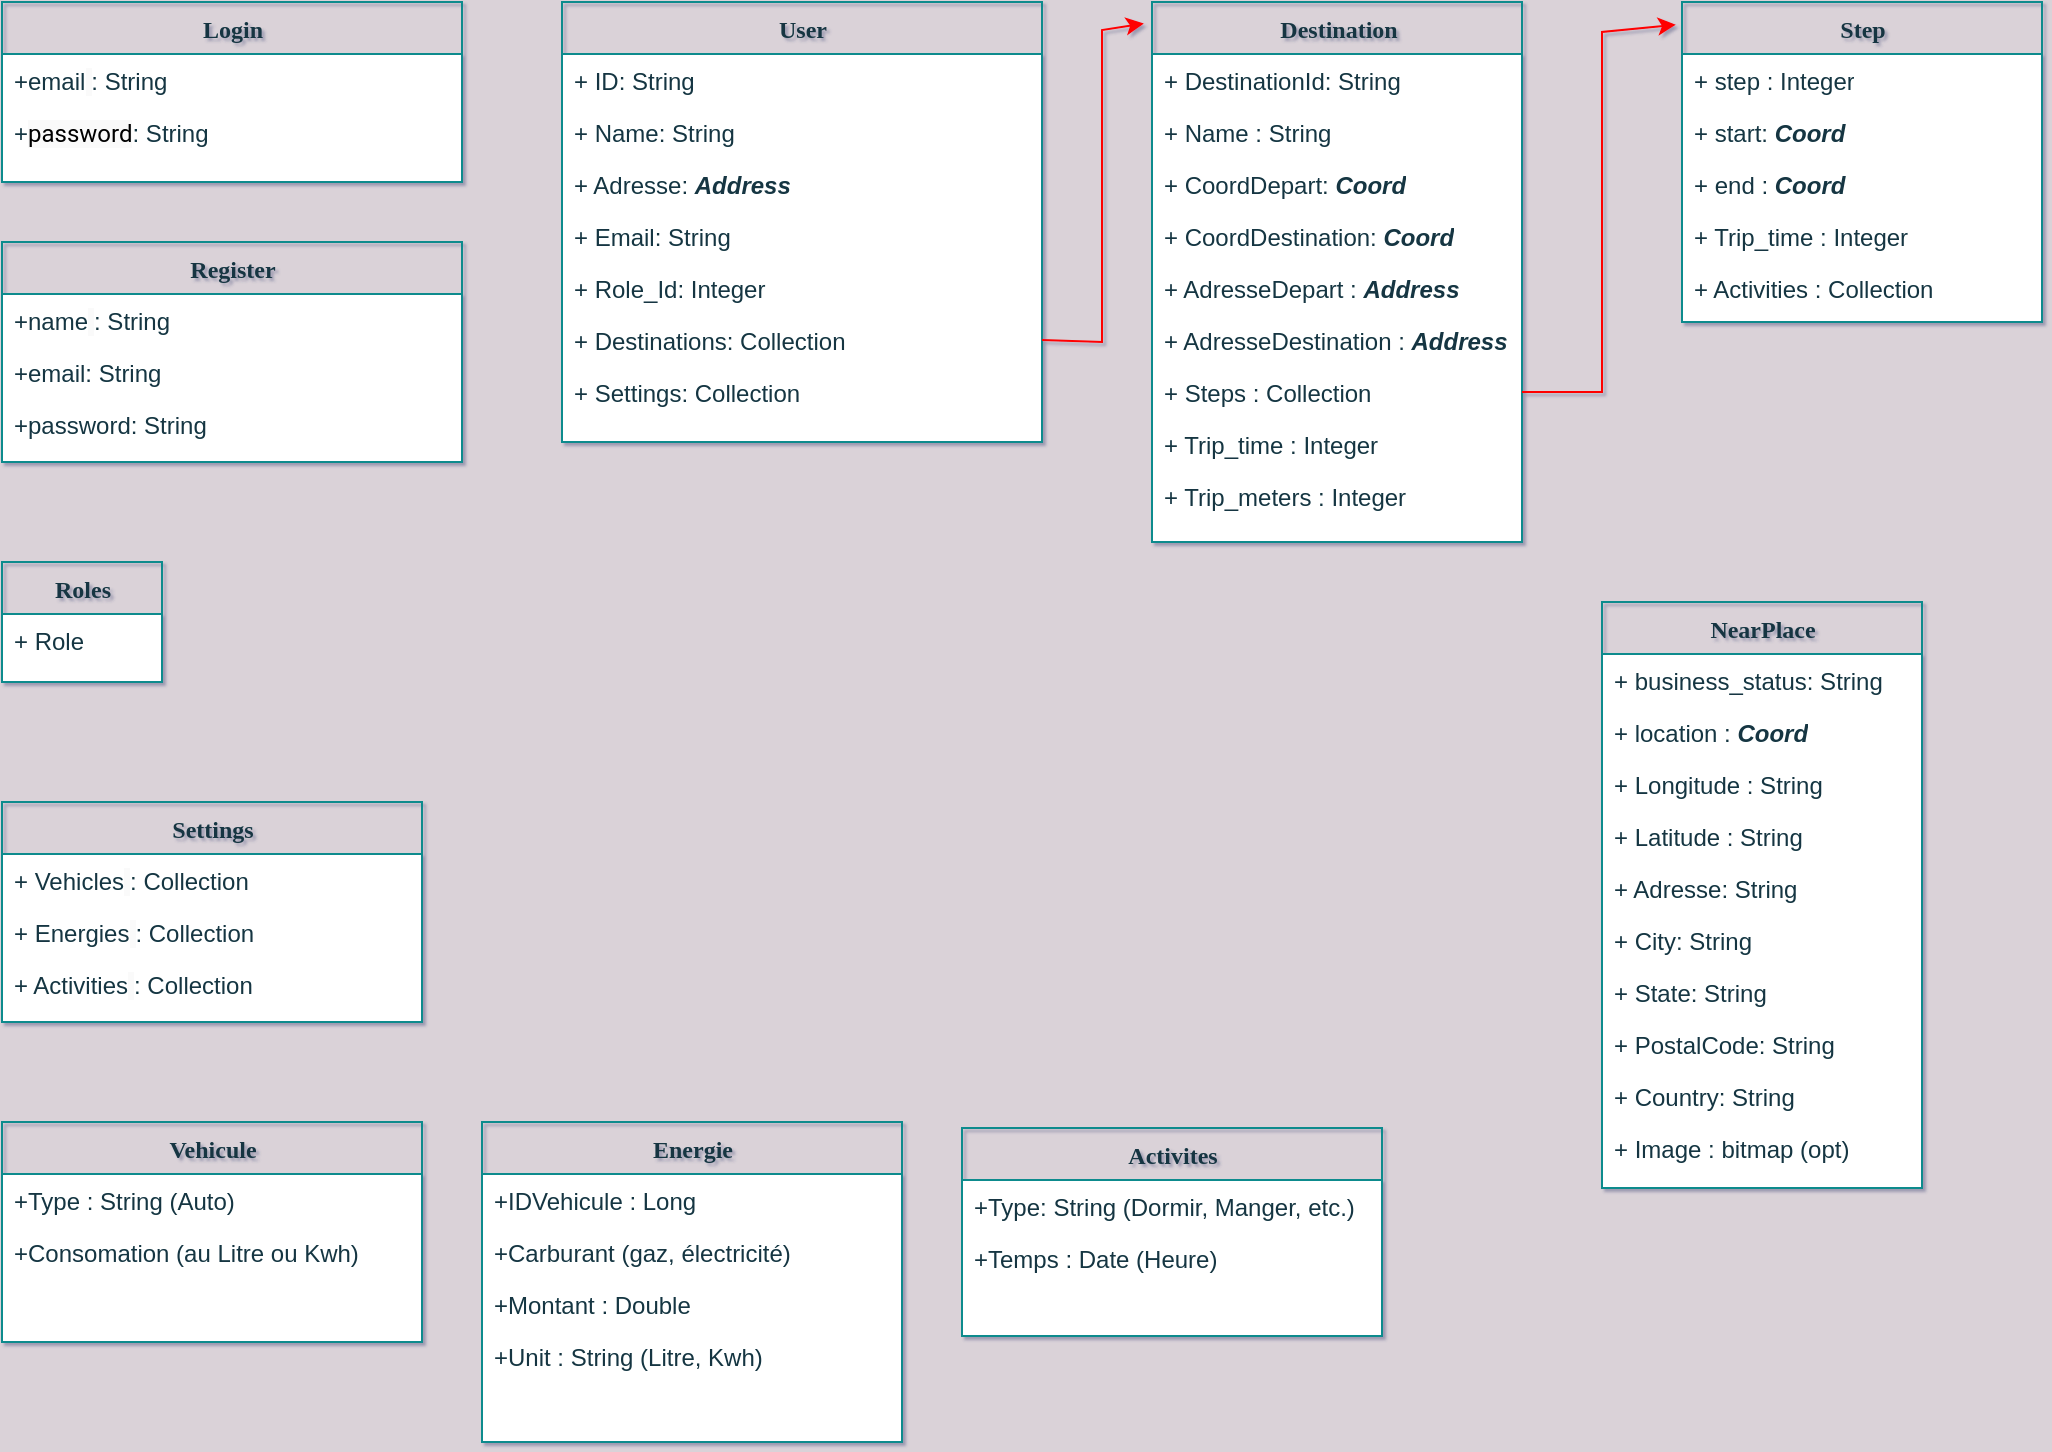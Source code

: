 <mxfile version="20.3.0" type="device"><diagram name="Page-1" id="a7904f86-f2b4-8e86-fa97-74104820619b"><mxGraphModel dx="1422" dy="857" grid="1" gridSize="10" guides="1" tooltips="1" connect="1" arrows="1" fold="1" page="1" pageScale="1" pageWidth="1100" pageHeight="850" background="#DAD2D8" math="0" shadow="1"><root><mxCell id="0"/><mxCell id="1" parent="0"/><mxCell id="g_OyTJ-l46-evuJHvpNW-15" value="Register" style="swimlane;html=1;fontStyle=1;align=center;verticalAlign=top;childLayout=stackLayout;horizontal=1;startSize=26;horizontalStack=0;resizeParent=1;resizeLast=0;collapsible=1;marginBottom=0;swimlaneFillColor=#ffffff;rounded=0;shadow=0;comic=0;labelBackgroundColor=none;strokeWidth=1;fillColor=none;fontFamily=Verdana;fontSize=12;strokeColor=#0F8B8D;fontColor=#143642;" parent="1" vertex="1"><mxGeometry x="40" y="160" width="230" height="110" as="geometry"><mxRectangle x="40" y="120" width="110" height="30" as="alternateBounds"/></mxGeometry></mxCell><mxCell id="g_OyTJ-l46-evuJHvpNW-16" value="+name&lt;span style=&quot;color: rgba(0, 0, 0, 0.87); font-family: Roboto, &amp;quot;Helvetica Neue&amp;quot;, sans-serif; background-color: rgb(250, 250, 250);&quot;&gt;&amp;nbsp;&lt;/span&gt;: String" style="text;html=1;strokeColor=none;fillColor=none;align=left;verticalAlign=top;spacingLeft=4;spacingRight=4;whiteSpace=wrap;overflow=hidden;rotatable=0;points=[[0,0.5],[1,0.5]];portConstraint=eastwest;fontColor=#143642;" parent="g_OyTJ-l46-evuJHvpNW-15" vertex="1"><mxGeometry y="26" width="230" height="26" as="geometry"/></mxCell><mxCell id="g_OyTJ-l46-evuJHvpNW-18" value="+email: String" style="text;html=1;strokeColor=none;fillColor=none;align=left;verticalAlign=top;spacingLeft=4;spacingRight=4;whiteSpace=wrap;overflow=hidden;rotatable=0;points=[[0,0.5],[1,0.5]];portConstraint=eastwest;fontColor=#143642;" parent="g_OyTJ-l46-evuJHvpNW-15" vertex="1"><mxGeometry y="52" width="230" height="26" as="geometry"/></mxCell><mxCell id="g_OyTJ-l46-evuJHvpNW-17" value="+password: String" style="text;html=1;strokeColor=none;fillColor=none;align=left;verticalAlign=top;spacingLeft=4;spacingRight=4;whiteSpace=wrap;overflow=hidden;rotatable=0;points=[[0,0.5],[1,0.5]];portConstraint=eastwest;fontColor=#143642;" parent="g_OyTJ-l46-evuJHvpNW-15" vertex="1"><mxGeometry y="78" width="230" height="26" as="geometry"/></mxCell><mxCell id="g_OyTJ-l46-evuJHvpNW-21" value="User" style="swimlane;html=1;fontStyle=1;align=center;verticalAlign=top;childLayout=stackLayout;horizontal=1;startSize=26;horizontalStack=0;resizeParent=1;resizeLast=0;collapsible=1;marginBottom=0;swimlaneFillColor=#ffffff;rounded=0;shadow=0;comic=0;labelBackgroundColor=none;strokeWidth=1;fillColor=none;fontFamily=Verdana;fontSize=12;sketch=0;glass=0;swimlaneLine=1;strokeColor=#0F8B8D;fontColor=#143642;" parent="1" vertex="1"><mxGeometry x="320" y="40" width="240" height="220" as="geometry"><mxRectangle x="430" y="83" width="80" height="30" as="alternateBounds"/></mxGeometry></mxCell><mxCell id="g_OyTJ-l46-evuJHvpNW-22" value="+ ID: String" style="text;html=1;strokeColor=none;fillColor=none;align=left;verticalAlign=top;spacingLeft=4;spacingRight=4;whiteSpace=wrap;overflow=hidden;rotatable=0;points=[[0,0.5],[1,0.5]];portConstraint=eastwest;fontColor=#143642;" parent="g_OyTJ-l46-evuJHvpNW-21" vertex="1"><mxGeometry y="26" width="240" height="26" as="geometry"/></mxCell><mxCell id="g_OyTJ-l46-evuJHvpNW-23" value="+ Name: String" style="text;html=1;strokeColor=none;fillColor=none;align=left;verticalAlign=top;spacingLeft=4;spacingRight=4;whiteSpace=wrap;overflow=hidden;rotatable=0;points=[[0,0.5],[1,0.5]];portConstraint=eastwest;fontColor=#143642;" parent="g_OyTJ-l46-evuJHvpNW-21" vertex="1"><mxGeometry y="52" width="240" height="26" as="geometry"/></mxCell><mxCell id="g_OyTJ-l46-evuJHvpNW-24" value="+ Adresse: &lt;b&gt;&lt;i&gt;Address&lt;/i&gt;&lt;/b&gt;" style="text;html=1;strokeColor=none;fillColor=none;align=left;verticalAlign=top;spacingLeft=4;spacingRight=4;whiteSpace=wrap;overflow=hidden;rotatable=0;points=[[0,0.5],[1,0.5]];portConstraint=eastwest;fontColor=#143642;" parent="g_OyTJ-l46-evuJHvpNW-21" vertex="1"><mxGeometry y="78" width="240" height="26" as="geometry"/></mxCell><mxCell id="g_OyTJ-l46-evuJHvpNW-99" value="+ Email: String" style="text;html=1;strokeColor=none;fillColor=none;align=left;verticalAlign=top;spacingLeft=4;spacingRight=4;whiteSpace=wrap;overflow=hidden;rotatable=0;points=[[0,0.5],[1,0.5]];portConstraint=eastwest;fontColor=#143642;" parent="g_OyTJ-l46-evuJHvpNW-21" vertex="1"><mxGeometry y="104" width="240" height="26" as="geometry"/></mxCell><mxCell id="g_OyTJ-l46-evuJHvpNW-25" value="+ Role_Id: Integer" style="text;html=1;strokeColor=none;fillColor=none;align=left;verticalAlign=top;spacingLeft=4;spacingRight=4;whiteSpace=wrap;overflow=hidden;rotatable=0;points=[[0,0.5],[1,0.5]];portConstraint=eastwest;fontColor=#143642;" parent="g_OyTJ-l46-evuJHvpNW-21" vertex="1"><mxGeometry y="130" width="240" height="26" as="geometry"/></mxCell><mxCell id="g_OyTJ-l46-evuJHvpNW-27" value="+ Destinations: Collection" style="text;html=1;strokeColor=none;fillColor=none;align=left;verticalAlign=top;spacingLeft=4;spacingRight=4;whiteSpace=wrap;overflow=hidden;rotatable=0;points=[[0,0.5],[1,0.5]];portConstraint=eastwest;fontColor=#143642;" parent="g_OyTJ-l46-evuJHvpNW-21" vertex="1"><mxGeometry y="156" width="240" height="26" as="geometry"/></mxCell><mxCell id="g_OyTJ-l46-evuJHvpNW-29" value="+ Settings: Collection" style="text;html=1;strokeColor=none;fillColor=none;align=left;verticalAlign=top;spacingLeft=4;spacingRight=4;whiteSpace=wrap;overflow=hidden;rotatable=0;points=[[0,0.5],[1,0.5]];portConstraint=eastwest;fontColor=#143642;" parent="g_OyTJ-l46-evuJHvpNW-21" vertex="1"><mxGeometry y="182" width="240" height="26" as="geometry"/></mxCell><mxCell id="g_OyTJ-l46-evuJHvpNW-30" value="Roles" style="swimlane;html=1;fontStyle=1;align=center;verticalAlign=top;childLayout=stackLayout;horizontal=1;startSize=26;horizontalStack=0;resizeParent=1;resizeLast=0;collapsible=1;marginBottom=0;swimlaneFillColor=#ffffff;rounded=0;shadow=0;comic=0;labelBackgroundColor=none;strokeWidth=1;fillColor=none;fontFamily=Verdana;fontSize=12;strokeColor=#0F8B8D;fontColor=#143642;" parent="1" vertex="1"><mxGeometry x="40" y="320" width="80" height="60" as="geometry"/></mxCell><mxCell id="g_OyTJ-l46-evuJHvpNW-31" value="+ Role" style="text;html=1;strokeColor=none;fillColor=none;align=left;verticalAlign=top;spacingLeft=4;spacingRight=4;whiteSpace=wrap;overflow=hidden;rotatable=0;points=[[0,0.5],[1,0.5]];portConstraint=eastwest;fontColor=#143642;" parent="g_OyTJ-l46-evuJHvpNW-30" vertex="1"><mxGeometry y="26" width="80" height="26" as="geometry"/></mxCell><mxCell id="g_OyTJ-l46-evuJHvpNW-35" value="Activites" style="swimlane;html=1;fontStyle=1;align=center;verticalAlign=top;childLayout=stackLayout;horizontal=1;startSize=26;horizontalStack=0;resizeParent=1;resizeLast=0;collapsible=1;marginBottom=0;swimlaneFillColor=#ffffff;rounded=0;shadow=0;comic=0;labelBackgroundColor=none;strokeWidth=1;fillColor=none;fontFamily=Verdana;fontSize=12;strokeColor=#0F8B8D;fontColor=#143642;" parent="1" vertex="1"><mxGeometry x="520" y="603" width="210" height="104" as="geometry"/></mxCell><mxCell id="g_OyTJ-l46-evuJHvpNW-37" value="+Type: String&amp;nbsp;&lt;span style=&quot;&quot;&gt;(Dormir, Manger, etc.)&lt;/span&gt;" style="text;html=1;strokeColor=none;fillColor=none;align=left;verticalAlign=top;spacingLeft=4;spacingRight=4;whiteSpace=wrap;overflow=hidden;rotatable=0;points=[[0,0.5],[1,0.5]];portConstraint=eastwest;fontColor=#143642;" parent="g_OyTJ-l46-evuJHvpNW-35" vertex="1"><mxGeometry y="26" width="210" height="26" as="geometry"/></mxCell><mxCell id="g_OyTJ-l46-evuJHvpNW-39" value="+Temps&lt;span style=&quot;background-color: initial;&quot;&gt;&amp;nbsp;: Date (Heure)&lt;br&gt;&lt;br&gt;&lt;/span&gt;" style="text;html=1;strokeColor=none;fillColor=none;align=left;verticalAlign=top;spacingLeft=4;spacingRight=4;whiteSpace=wrap;overflow=hidden;rotatable=0;points=[[0,0.5],[1,0.5]];portConstraint=eastwest;fontColor=#143642;" parent="g_OyTJ-l46-evuJHvpNW-35" vertex="1"><mxGeometry y="52" width="210" height="26" as="geometry"/></mxCell><mxCell id="g_OyTJ-l46-evuJHvpNW-41" value="Energie" style="swimlane;html=1;fontStyle=1;align=center;verticalAlign=top;childLayout=stackLayout;horizontal=1;startSize=26;horizontalStack=0;resizeParent=1;resizeLast=0;collapsible=1;marginBottom=0;swimlaneFillColor=#ffffff;rounded=0;shadow=0;comic=0;labelBackgroundColor=none;strokeWidth=1;fillColor=none;fontFamily=Verdana;fontSize=12;strokeColor=#0F8B8D;fontColor=#143642;" parent="1" vertex="1"><mxGeometry x="280" y="600" width="210" height="160" as="geometry"/></mxCell><mxCell id="g_OyTJ-l46-evuJHvpNW-43" value="+IDVehicule : Long" style="text;html=1;strokeColor=none;fillColor=none;align=left;verticalAlign=top;spacingLeft=4;spacingRight=4;whiteSpace=wrap;overflow=hidden;rotatable=0;points=[[0,0.5],[1,0.5]];portConstraint=eastwest;fontColor=#143642;" parent="g_OyTJ-l46-evuJHvpNW-41" vertex="1"><mxGeometry y="26" width="210" height="26" as="geometry"/></mxCell><mxCell id="g_OyTJ-l46-evuJHvpNW-44" value="+Carburant (gaz, électricité)&lt;span style=&quot;background-color: initial;&quot;&gt;&lt;br&gt;&lt;/span&gt;" style="text;html=1;strokeColor=none;fillColor=none;align=left;verticalAlign=top;spacingLeft=4;spacingRight=4;whiteSpace=wrap;overflow=hidden;rotatable=0;points=[[0,0.5],[1,0.5]];portConstraint=eastwest;fontColor=#143642;" parent="g_OyTJ-l46-evuJHvpNW-41" vertex="1"><mxGeometry y="52" width="210" height="26" as="geometry"/></mxCell><mxCell id="g_OyTJ-l46-evuJHvpNW-45" value="+Montant : Double&lt;span style=&quot;background-color: initial;&quot;&gt;&lt;br&gt;&lt;/span&gt;" style="text;html=1;strokeColor=none;fillColor=none;align=left;verticalAlign=top;spacingLeft=4;spacingRight=4;whiteSpace=wrap;overflow=hidden;rotatable=0;points=[[0,0.5],[1,0.5]];portConstraint=eastwest;fontColor=#143642;" parent="g_OyTJ-l46-evuJHvpNW-41" vertex="1"><mxGeometry y="78" width="210" height="26" as="geometry"/></mxCell><mxCell id="g_OyTJ-l46-evuJHvpNW-46" value="+Unit : String (Litre, Kwh)&lt;span style=&quot;background-color: initial;&quot;&gt;&lt;br&gt;&lt;/span&gt;" style="text;html=1;strokeColor=none;fillColor=none;align=left;verticalAlign=top;spacingLeft=4;spacingRight=4;whiteSpace=wrap;overflow=hidden;rotatable=0;points=[[0,0.5],[1,0.5]];portConstraint=eastwest;fontColor=#143642;" parent="g_OyTJ-l46-evuJHvpNW-41" vertex="1"><mxGeometry y="104" width="210" height="26" as="geometry"/></mxCell><mxCell id="g_OyTJ-l46-evuJHvpNW-47" value="Settings" style="swimlane;html=1;fontStyle=1;align=center;verticalAlign=top;childLayout=stackLayout;horizontal=1;startSize=26;horizontalStack=0;resizeParent=1;resizeLast=0;collapsible=1;marginBottom=0;swimlaneFillColor=#ffffff;rounded=0;shadow=0;comic=0;labelBackgroundColor=none;strokeWidth=1;fillColor=none;fontFamily=Verdana;fontSize=12;strokeColor=#0F8B8D;fontColor=#143642;" parent="1" vertex="1"><mxGeometry x="40" y="440" width="210" height="110" as="geometry"/></mxCell><mxCell id="g_OyTJ-l46-evuJHvpNW-48" value="+ Vehicles&lt;span style=&quot;color: rgba(0, 0, 0, 0.87); font-family: Roboto, &amp;quot;Helvetica Neue&amp;quot;, sans-serif; background-color: rgb(250, 250, 250);&quot;&gt;&amp;nbsp;&lt;/span&gt;: Collection" style="text;html=1;strokeColor=none;fillColor=none;align=left;verticalAlign=top;spacingLeft=4;spacingRight=4;whiteSpace=wrap;overflow=hidden;rotatable=0;points=[[0,0.5],[1,0.5]];portConstraint=eastwest;fontColor=#143642;" parent="g_OyTJ-l46-evuJHvpNW-47" vertex="1"><mxGeometry y="26" width="210" height="26" as="geometry"/></mxCell><mxCell id="g_OyTJ-l46-evuJHvpNW-49" value="+ Energies&lt;span style=&quot;color: rgba(0, 0, 0, 0.87); font-family: Roboto, &amp;quot;Helvetica Neue&amp;quot;, sans-serif; background-color: rgb(250, 250, 250);&quot;&gt;&amp;nbsp;&lt;/span&gt;: Collection" style="text;html=1;strokeColor=none;fillColor=none;align=left;verticalAlign=top;spacingLeft=4;spacingRight=4;whiteSpace=wrap;overflow=hidden;rotatable=0;points=[[0,0.5],[1,0.5]];portConstraint=eastwest;fontColor=#143642;" parent="g_OyTJ-l46-evuJHvpNW-47" vertex="1"><mxGeometry y="52" width="210" height="26" as="geometry"/></mxCell><mxCell id="gqRc6MSkuMfYjJwYwdYR-7" value="+ Activities&lt;span style=&quot;color: rgba(0, 0, 0, 0.87); font-family: Roboto, &amp;quot;Helvetica Neue&amp;quot;, sans-serif; background-color: rgb(250, 250, 250);&quot;&gt;&amp;nbsp;&lt;/span&gt;: Collection" style="text;html=1;strokeColor=none;fillColor=none;align=left;verticalAlign=top;spacingLeft=4;spacingRight=4;whiteSpace=wrap;overflow=hidden;rotatable=0;points=[[0,0.5],[1,0.5]];portConstraint=eastwest;fontColor=#143642;" vertex="1" parent="g_OyTJ-l46-evuJHvpNW-47"><mxGeometry y="78" width="210" height="26" as="geometry"/></mxCell><mxCell id="g_OyTJ-l46-evuJHvpNW-53" value="Vehicule" style="swimlane;html=1;fontStyle=1;align=center;verticalAlign=top;childLayout=stackLayout;horizontal=1;startSize=26;horizontalStack=0;resizeParent=1;resizeLast=0;collapsible=1;marginBottom=0;swimlaneFillColor=#ffffff;rounded=0;shadow=0;comic=0;labelBackgroundColor=none;strokeWidth=1;fillColor=none;fontFamily=Verdana;fontSize=12;strokeColor=#0F8B8D;fontColor=#143642;" parent="1" vertex="1"><mxGeometry x="40" y="600" width="210" height="110" as="geometry"/></mxCell><mxCell id="g_OyTJ-l46-evuJHvpNW-55" value="+Type : String (Auto)" style="text;html=1;strokeColor=none;fillColor=none;align=left;verticalAlign=top;spacingLeft=4;spacingRight=4;whiteSpace=wrap;overflow=hidden;rotatable=0;points=[[0,0.5],[1,0.5]];portConstraint=eastwest;fontColor=#143642;" parent="g_OyTJ-l46-evuJHvpNW-53" vertex="1"><mxGeometry y="26" width="210" height="26" as="geometry"/></mxCell><mxCell id="g_OyTJ-l46-evuJHvpNW-56" value="+Consomation (au Litre ou Kwh)&lt;span style=&quot;background-color: initial;&quot;&gt;&lt;br&gt;&lt;/span&gt;" style="text;html=1;strokeColor=none;fillColor=none;align=left;verticalAlign=top;spacingLeft=4;spacingRight=4;whiteSpace=wrap;overflow=hidden;rotatable=0;points=[[0,0.5],[1,0.5]];portConstraint=eastwest;fontColor=#143642;" parent="g_OyTJ-l46-evuJHvpNW-53" vertex="1"><mxGeometry y="52" width="210" height="26" as="geometry"/></mxCell><mxCell id="g_OyTJ-l46-evuJHvpNW-60" value="Destination" style="swimlane;html=1;fontStyle=1;align=center;verticalAlign=top;childLayout=stackLayout;horizontal=1;startSize=26;horizontalStack=0;resizeParent=1;resizeLast=0;collapsible=1;marginBottom=0;swimlaneFillColor=#ffffff;rounded=0;shadow=0;comic=0;labelBackgroundColor=none;strokeWidth=1;fillColor=none;fontFamily=Verdana;fontSize=12;sketch=0;glass=0;swimlaneLine=1;strokeColor=#0F8B8D;fontColor=#143642;" parent="1" vertex="1"><mxGeometry x="615" y="40" width="185" height="270" as="geometry"><mxRectangle x="430" y="83" width="80" height="30" as="alternateBounds"/></mxGeometry></mxCell><mxCell id="g_OyTJ-l46-evuJHvpNW-61" value="+ DestinationId: String" style="text;html=1;strokeColor=none;fillColor=none;align=left;verticalAlign=top;spacingLeft=4;spacingRight=4;whiteSpace=wrap;overflow=hidden;rotatable=0;points=[[0,0.5],[1,0.5]];portConstraint=eastwest;fontColor=#143642;" parent="g_OyTJ-l46-evuJHvpNW-60" vertex="1"><mxGeometry y="26" width="185" height="26" as="geometry"/></mxCell><mxCell id="g_OyTJ-l46-evuJHvpNW-62" value="+ Name : String" style="text;html=1;strokeColor=none;fillColor=none;align=left;verticalAlign=top;spacingLeft=4;spacingRight=4;whiteSpace=wrap;overflow=hidden;rotatable=0;points=[[0,0.5],[1,0.5]];portConstraint=eastwest;fontColor=#143642;" parent="g_OyTJ-l46-evuJHvpNW-60" vertex="1"><mxGeometry y="52" width="185" height="26" as="geometry"/></mxCell><mxCell id="g_OyTJ-l46-evuJHvpNW-64" value="+ CoordDepart: &lt;b&gt;&lt;i&gt;Coord&lt;/i&gt;&lt;/b&gt;" style="text;html=1;strokeColor=none;fillColor=none;align=left;verticalAlign=top;spacingLeft=4;spacingRight=4;whiteSpace=wrap;overflow=hidden;rotatable=0;points=[[0,0.5],[1,0.5]];portConstraint=eastwest;fontColor=#143642;" parent="g_OyTJ-l46-evuJHvpNW-60" vertex="1"><mxGeometry y="78" width="185" height="26" as="geometry"/></mxCell><mxCell id="g_OyTJ-l46-evuJHvpNW-104" value="+ CoordDestination: &lt;b&gt;&lt;i&gt;Coord&lt;/i&gt;&lt;/b&gt;" style="text;html=1;strokeColor=none;fillColor=none;align=left;verticalAlign=top;spacingLeft=4;spacingRight=4;whiteSpace=wrap;overflow=hidden;rotatable=0;points=[[0,0.5],[1,0.5]];portConstraint=eastwest;fontColor=#143642;" parent="g_OyTJ-l46-evuJHvpNW-60" vertex="1"><mxGeometry y="104" width="185" height="26" as="geometry"/></mxCell><mxCell id="g_OyTJ-l46-evuJHvpNW-68" value="+ AdresseDepart : &lt;b&gt;&lt;i&gt;Address&lt;/i&gt;&lt;/b&gt;" style="text;html=1;strokeColor=none;fillColor=none;align=left;verticalAlign=top;spacingLeft=4;spacingRight=4;whiteSpace=wrap;overflow=hidden;rotatable=0;points=[[0,0.5],[1,0.5]];portConstraint=eastwest;fontColor=#143642;" parent="g_OyTJ-l46-evuJHvpNW-60" vertex="1"><mxGeometry y="130" width="185" height="26" as="geometry"/></mxCell><mxCell id="gqRc6MSkuMfYjJwYwdYR-10" value="+ AdresseDestination :&amp;nbsp;&lt;b&gt;&lt;i&gt;Address&lt;/i&gt;&lt;/b&gt;" style="text;html=1;strokeColor=none;fillColor=none;align=left;verticalAlign=top;spacingLeft=4;spacingRight=4;whiteSpace=wrap;overflow=hidden;rotatable=0;points=[[0,0.5],[1,0.5]];portConstraint=eastwest;fontColor=#143642;" vertex="1" parent="g_OyTJ-l46-evuJHvpNW-60"><mxGeometry y="156" width="185" height="26" as="geometry"/></mxCell><mxCell id="g_OyTJ-l46-evuJHvpNW-105" value="+ Steps : Collection" style="text;html=1;strokeColor=none;fillColor=none;align=left;verticalAlign=top;spacingLeft=4;spacingRight=4;whiteSpace=wrap;overflow=hidden;rotatable=0;points=[[0,0.5],[1,0.5]];portConstraint=eastwest;fontColor=#143642;" parent="g_OyTJ-l46-evuJHvpNW-60" vertex="1"><mxGeometry y="182" width="185" height="26" as="geometry"/></mxCell><mxCell id="gqRc6MSkuMfYjJwYwdYR-12" value="+ Trip_time : Integer" style="text;html=1;strokeColor=none;fillColor=none;align=left;verticalAlign=top;spacingLeft=4;spacingRight=4;whiteSpace=wrap;overflow=hidden;rotatable=0;points=[[0,0.5],[1,0.5]];portConstraint=eastwest;fontColor=#143642;" vertex="1" parent="g_OyTJ-l46-evuJHvpNW-60"><mxGeometry y="208" width="185" height="26" as="geometry"/></mxCell><mxCell id="gqRc6MSkuMfYjJwYwdYR-11" value="+ Trip_meters : Integer" style="text;html=1;strokeColor=none;fillColor=none;align=left;verticalAlign=top;spacingLeft=4;spacingRight=4;whiteSpace=wrap;overflow=hidden;rotatable=0;points=[[0,0.5],[1,0.5]];portConstraint=eastwest;fontColor=#143642;" vertex="1" parent="g_OyTJ-l46-evuJHvpNW-60"><mxGeometry y="234" width="185" height="26" as="geometry"/></mxCell><mxCell id="g_OyTJ-l46-evuJHvpNW-74" value="NearPlace" style="swimlane;html=1;fontStyle=1;align=center;verticalAlign=top;childLayout=stackLayout;horizontal=1;startSize=26;horizontalStack=0;resizeParent=1;resizeLast=0;collapsible=1;marginBottom=0;swimlaneFillColor=#ffffff;rounded=0;shadow=0;comic=0;labelBackgroundColor=none;strokeWidth=1;fillColor=none;fontFamily=Verdana;fontSize=12;sketch=0;glass=0;swimlaneLine=1;strokeColor=#0F8B8D;fontColor=#143642;" parent="1" vertex="1"><mxGeometry x="840" y="340" width="160" height="293" as="geometry"><mxRectangle x="430" y="83" width="80" height="30" as="alternateBounds"/></mxGeometry></mxCell><mxCell id="g_OyTJ-l46-evuJHvpNW-75" value="+ business_status: String" style="text;html=1;strokeColor=none;fillColor=none;align=left;verticalAlign=top;spacingLeft=4;spacingRight=4;whiteSpace=wrap;overflow=hidden;rotatable=0;points=[[0,0.5],[1,0.5]];portConstraint=eastwest;fontColor=#143642;" parent="g_OyTJ-l46-evuJHvpNW-74" vertex="1"><mxGeometry y="26" width="160" height="26" as="geometry"/></mxCell><mxCell id="g_OyTJ-l46-evuJHvpNW-76" value="+ location : &lt;b&gt;&lt;i&gt;Coord&lt;/i&gt;&lt;/b&gt;" style="text;html=1;strokeColor=none;fillColor=none;align=left;verticalAlign=top;spacingLeft=4;spacingRight=4;whiteSpace=wrap;overflow=hidden;rotatable=0;points=[[0,0.5],[1,0.5]];portConstraint=eastwest;fontColor=#143642;" parent="g_OyTJ-l46-evuJHvpNW-74" vertex="1"><mxGeometry y="52" width="160" height="26" as="geometry"/></mxCell><mxCell id="g_OyTJ-l46-evuJHvpNW-77" value="+ Longitude : String" style="text;html=1;strokeColor=none;fillColor=none;align=left;verticalAlign=top;spacingLeft=4;spacingRight=4;whiteSpace=wrap;overflow=hidden;rotatable=0;points=[[0,0.5],[1,0.5]];portConstraint=eastwest;fontColor=#143642;" parent="g_OyTJ-l46-evuJHvpNW-74" vertex="1"><mxGeometry y="78" width="160" height="26" as="geometry"/></mxCell><mxCell id="g_OyTJ-l46-evuJHvpNW-78" value="+ Latitude : String" style="text;html=1;strokeColor=none;fillColor=none;align=left;verticalAlign=top;spacingLeft=4;spacingRight=4;whiteSpace=wrap;overflow=hidden;rotatable=0;points=[[0,0.5],[1,0.5]];portConstraint=eastwest;fontColor=#143642;" parent="g_OyTJ-l46-evuJHvpNW-74" vertex="1"><mxGeometry y="104" width="160" height="26" as="geometry"/></mxCell><mxCell id="g_OyTJ-l46-evuJHvpNW-83" value="+ Adresse: String" style="text;html=1;strokeColor=none;fillColor=none;align=left;verticalAlign=top;spacingLeft=4;spacingRight=4;whiteSpace=wrap;overflow=hidden;rotatable=0;points=[[0,0.5],[1,0.5]];portConstraint=eastwest;fontColor=#143642;" parent="g_OyTJ-l46-evuJHvpNW-74" vertex="1"><mxGeometry y="130" width="160" height="26" as="geometry"/></mxCell><mxCell id="g_OyTJ-l46-evuJHvpNW-79" value="+ City: String" style="text;html=1;strokeColor=none;fillColor=none;align=left;verticalAlign=top;spacingLeft=4;spacingRight=4;whiteSpace=wrap;overflow=hidden;rotatable=0;points=[[0,0.5],[1,0.5]];portConstraint=eastwest;fontColor=#143642;" parent="g_OyTJ-l46-evuJHvpNW-74" vertex="1"><mxGeometry y="156" width="160" height="26" as="geometry"/></mxCell><mxCell id="g_OyTJ-l46-evuJHvpNW-80" value="+ State: String" style="text;html=1;strokeColor=none;fillColor=none;align=left;verticalAlign=top;spacingLeft=4;spacingRight=4;whiteSpace=wrap;overflow=hidden;rotatable=0;points=[[0,0.5],[1,0.5]];portConstraint=eastwest;fontColor=#143642;" parent="g_OyTJ-l46-evuJHvpNW-74" vertex="1"><mxGeometry y="182" width="160" height="26" as="geometry"/></mxCell><mxCell id="g_OyTJ-l46-evuJHvpNW-81" value="+ PostalCode: String" style="text;html=1;strokeColor=none;fillColor=none;align=left;verticalAlign=top;spacingLeft=4;spacingRight=4;whiteSpace=wrap;overflow=hidden;rotatable=0;points=[[0,0.5],[1,0.5]];portConstraint=eastwest;fontColor=#143642;" parent="g_OyTJ-l46-evuJHvpNW-74" vertex="1"><mxGeometry y="208" width="160" height="26" as="geometry"/></mxCell><mxCell id="g_OyTJ-l46-evuJHvpNW-82" value="+ Country: String" style="text;html=1;strokeColor=none;fillColor=none;align=left;verticalAlign=top;spacingLeft=4;spacingRight=4;whiteSpace=wrap;overflow=hidden;rotatable=0;points=[[0,0.5],[1,0.5]];portConstraint=eastwest;fontColor=#143642;" parent="g_OyTJ-l46-evuJHvpNW-74" vertex="1"><mxGeometry y="234" width="160" height="26" as="geometry"/></mxCell><mxCell id="g_OyTJ-l46-evuJHvpNW-94" value="+ Image : bitmap (opt)" style="text;html=1;strokeColor=none;fillColor=none;align=left;verticalAlign=top;spacingLeft=4;spacingRight=4;whiteSpace=wrap;overflow=hidden;rotatable=0;points=[[0,0.5],[1,0.5]];portConstraint=eastwest;fontColor=#143642;" parent="g_OyTJ-l46-evuJHvpNW-74" vertex="1"><mxGeometry y="260" width="160" height="26" as="geometry"/></mxCell><mxCell id="g_OyTJ-l46-evuJHvpNW-84" value="Step" style="swimlane;html=1;fontStyle=1;align=center;verticalAlign=top;childLayout=stackLayout;horizontal=1;startSize=26;horizontalStack=0;resizeParent=1;resizeLast=0;collapsible=1;marginBottom=0;swimlaneFillColor=#ffffff;rounded=0;shadow=0;comic=0;labelBackgroundColor=none;strokeWidth=1;fillColor=none;fontFamily=Verdana;fontSize=12;sketch=0;glass=0;swimlaneLine=1;strokeColor=#0F8B8D;fontColor=#143642;" parent="1" vertex="1"><mxGeometry x="880" y="40" width="180" height="160" as="geometry"><mxRectangle x="430" y="83" width="80" height="30" as="alternateBounds"/></mxGeometry></mxCell><mxCell id="g_OyTJ-l46-evuJHvpNW-85" value="+ step : Integer" style="text;html=1;strokeColor=none;fillColor=none;align=left;verticalAlign=top;spacingLeft=4;spacingRight=4;whiteSpace=wrap;overflow=hidden;rotatable=0;points=[[0,0.5],[1,0.5]];portConstraint=eastwest;fontColor=#143642;" parent="g_OyTJ-l46-evuJHvpNW-84" vertex="1"><mxGeometry y="26" width="180" height="26" as="geometry"/></mxCell><mxCell id="g_OyTJ-l46-evuJHvpNW-86" value="+ start: &lt;i&gt;&lt;b&gt;Coord&lt;/b&gt;&lt;/i&gt;" style="text;html=1;strokeColor=none;fillColor=none;align=left;verticalAlign=top;spacingLeft=4;spacingRight=4;whiteSpace=wrap;overflow=hidden;rotatable=0;points=[[0,0.5],[1,0.5]];portConstraint=eastwest;fontColor=#143642;" parent="g_OyTJ-l46-evuJHvpNW-84" vertex="1"><mxGeometry y="52" width="180" height="26" as="geometry"/></mxCell><mxCell id="g_OyTJ-l46-evuJHvpNW-89" value="+ end : &lt;i&gt;&lt;b&gt;Coord&lt;/b&gt;&lt;/i&gt;" style="text;html=1;strokeColor=none;fillColor=none;align=left;verticalAlign=top;spacingLeft=4;spacingRight=4;whiteSpace=wrap;overflow=hidden;rotatable=0;points=[[0,0.5],[1,0.5]];portConstraint=eastwest;fontColor=#143642;" parent="g_OyTJ-l46-evuJHvpNW-84" vertex="1"><mxGeometry y="78" width="180" height="26" as="geometry"/></mxCell><mxCell id="g_OyTJ-l46-evuJHvpNW-87" value="+ Trip_time : Integer" style="text;html=1;strokeColor=none;fillColor=none;align=left;verticalAlign=top;spacingLeft=4;spacingRight=4;whiteSpace=wrap;overflow=hidden;rotatable=0;points=[[0,0.5],[1,0.5]];portConstraint=eastwest;fontColor=#143642;" parent="g_OyTJ-l46-evuJHvpNW-84" vertex="1"><mxGeometry y="104" width="180" height="26" as="geometry"/></mxCell><mxCell id="g_OyTJ-l46-evuJHvpNW-88" value="+ Activities : Collection" style="text;html=1;strokeColor=none;fillColor=none;align=left;verticalAlign=top;spacingLeft=4;spacingRight=4;whiteSpace=wrap;overflow=hidden;rotatable=0;points=[[0,0.5],[1,0.5]];portConstraint=eastwest;fontColor=#143642;" parent="g_OyTJ-l46-evuJHvpNW-84" vertex="1"><mxGeometry y="130" width="180" height="26" as="geometry"/></mxCell><mxCell id="gqRc6MSkuMfYjJwYwdYR-1" value="Login" style="swimlane;html=1;fontStyle=1;align=center;verticalAlign=top;childLayout=stackLayout;horizontal=1;startSize=26;horizontalStack=0;resizeParent=1;resizeLast=0;collapsible=1;marginBottom=0;swimlaneFillColor=#ffffff;rounded=0;shadow=0;comic=0;labelBackgroundColor=none;strokeWidth=1;fillColor=none;fontFamily=Verdana;fontSize=12;strokeColor=#0F8B8D;fontColor=#143642;" vertex="1" parent="1"><mxGeometry x="40" y="40" width="230" height="90" as="geometry"><mxRectangle x="40" y="120" width="110" height="30" as="alternateBounds"/></mxGeometry></mxCell><mxCell id="gqRc6MSkuMfYjJwYwdYR-2" value="+email&lt;span style=&quot;color: rgba(0, 0, 0, 0.87); font-family: Roboto, &amp;quot;Helvetica Neue&amp;quot;, sans-serif; background-color: rgb(250, 250, 250);&quot;&gt;&amp;nbsp;&lt;/span&gt;: String" style="text;html=1;strokeColor=none;fillColor=none;align=left;verticalAlign=top;spacingLeft=4;spacingRight=4;whiteSpace=wrap;overflow=hidden;rotatable=0;points=[[0,0.5],[1,0.5]];portConstraint=eastwest;fontColor=#143642;" vertex="1" parent="gqRc6MSkuMfYjJwYwdYR-1"><mxGeometry y="26" width="230" height="26" as="geometry"/></mxCell><mxCell id="gqRc6MSkuMfYjJwYwdYR-3" value="+&lt;font color=&quot;#000000&quot; face=&quot;Roboto, Helvetica Neue, sans-serif&quot;&gt;&lt;span style=&quot;background-color: rgb(250, 250, 250);&quot;&gt;password&lt;/span&gt;&lt;/font&gt;: String" style="text;html=1;strokeColor=none;fillColor=none;align=left;verticalAlign=top;spacingLeft=4;spacingRight=4;whiteSpace=wrap;overflow=hidden;rotatable=0;points=[[0,0.5],[1,0.5]];portConstraint=eastwest;fontColor=#143642;" vertex="1" parent="gqRc6MSkuMfYjJwYwdYR-1"><mxGeometry y="52" width="230" height="26" as="geometry"/></mxCell><mxCell id="gqRc6MSkuMfYjJwYwdYR-8" value="" style="endArrow=classic;html=1;rounded=0;fontColor=#000000;exitX=1;exitY=0.5;exitDx=0;exitDy=0;entryX=-0.022;entryY=0.04;entryDx=0;entryDy=0;entryPerimeter=0;strokeColor=#FF0000;" edge="1" parent="1" source="g_OyTJ-l46-evuJHvpNW-27" target="g_OyTJ-l46-evuJHvpNW-60"><mxGeometry width="50" height="50" relative="1" as="geometry"><mxPoint x="520" y="460" as="sourcePoint"/><mxPoint x="590" y="70" as="targetPoint"/><Array as="points"><mxPoint x="590" y="210"/><mxPoint x="590" y="54"/></Array></mxGeometry></mxCell><mxCell id="gqRc6MSkuMfYjJwYwdYR-9" value="" style="endArrow=classic;html=1;rounded=0;fontColor=#000000;exitX=1;exitY=0.5;exitDx=0;exitDy=0;strokeColor=#FF0000;entryX=-0.017;entryY=0.071;entryDx=0;entryDy=0;entryPerimeter=0;" edge="1" parent="1" source="g_OyTJ-l46-evuJHvpNW-105" target="g_OyTJ-l46-evuJHvpNW-84"><mxGeometry width="50" height="50" relative="1" as="geometry"><mxPoint x="840" y="212" as="sourcePoint"/><mxPoint x="860" y="60" as="targetPoint"/><Array as="points"><mxPoint x="840" y="235"/><mxPoint x="840" y="55"/></Array></mxGeometry></mxCell></root></mxGraphModel></diagram></mxfile>